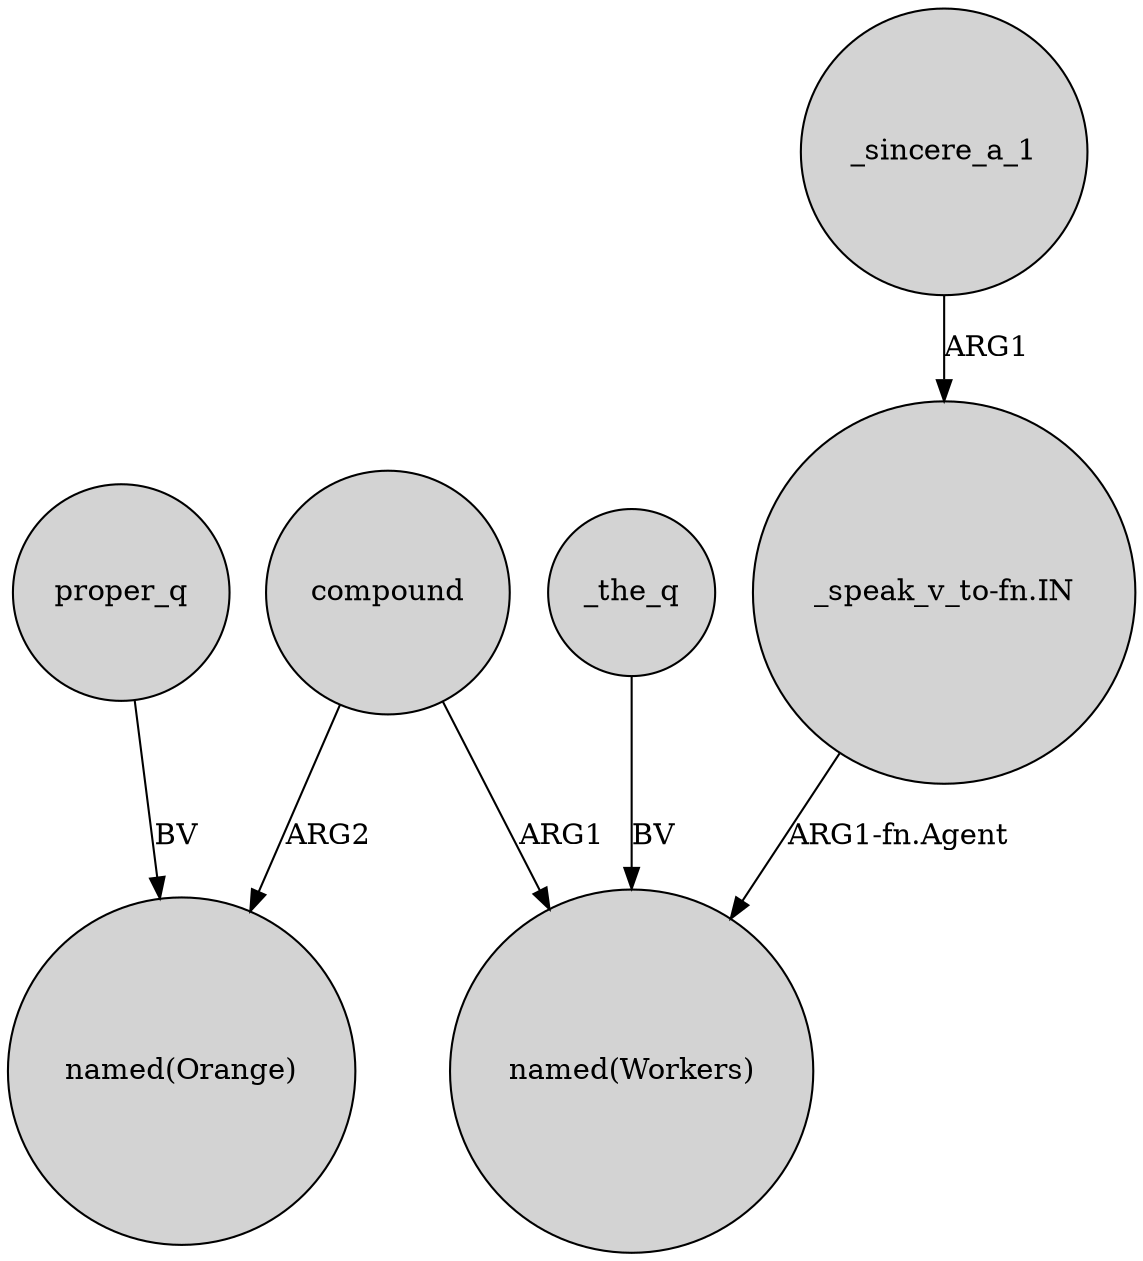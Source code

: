 digraph {
	node [shape=circle style=filled]
	compound -> "named(Orange)" [label=ARG2]
	proper_q -> "named(Orange)" [label=BV]
	compound -> "named(Workers)" [label=ARG1]
	"_speak_v_to-fn.IN" -> "named(Workers)" [label="ARG1-fn.Agent"]
	_the_q -> "named(Workers)" [label=BV]
	_sincere_a_1 -> "_speak_v_to-fn.IN" [label=ARG1]
}
